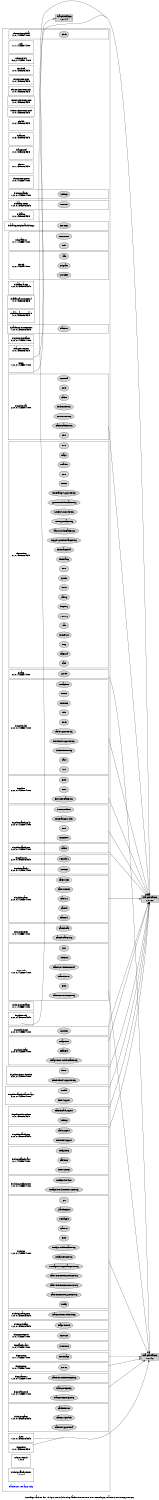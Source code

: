 digraph configuration {
    size="7.5,10";
    rankdir=LR;
    ranksep=".50 equally";
    concentrate=true;
    compound=true;
    label="\nConfiguration for ti.ipc.tests/bin/ti_platforms_evmDRA7XX_dsp2/NameServerApp.xe66"
  node [font=Helvetica, fontsize=14, fontcolor=black];  subgraph cluster0 {label=""; __cfg [label="nameserverapp.cfg", color=white, fontcolor=blue];
    node [font=Helvetica, fontsize=10];    subgraph cluster1 {
        label="";
        xdc_services_global__top [shape=box,label="xdc.services.global\n1,0,0,1442558741000", color=white];
        xdc_services_global__bot [shape=point,label="", style=invis];
        xdc_services_global_Clock [style=filled,fillcolor=lightgray, label="Clock"];
        xdc_services_global__top -> xdc_services_global_Clock[style=invis];
        xdc_services_global_Clock -> xdc_services_global__bot[style=invis];
    }
    subgraph cluster2 {
        label="";
        xdc__top [shape=box,label="xdc\n1,1,1,1442558741000", color=white];
        xdc__bot [shape=point,label="", style=invis];
    }
    subgraph cluster3 {
        label="";
        xdc_corevers__top [shape=box,label="xdc.corevers\n16,0,2,1442558741000", color=white];
    }
    subgraph cluster4 {
        label="";
        xdc_shelf__top [shape=box,label="xdc.shelf\n1,0,0,1435020649348", color=white];
    }
    subgraph cluster5 {
        label="";
        xdc_services_spec__top [shape=box,label="xdc.services.spec\n1,0,0,1435020649348", color=white];
    }
    subgraph cluster6 {
        label="";
        xdc_services_intern_xsr__top [shape=box,label="xdc.services.intern.xsr\n1,0,0,1435020649348", color=white];
    }
    subgraph cluster7 {
        label="";
        xdc_services_intern_gen__top [shape=box,label="xdc.services.intern.gen\n1,0,0,1435020649348", color=white];
    }
    subgraph cluster8 {
        label="";
        xdc_services_intern_cmd__top [shape=box,label="xdc.services.intern.cmd\n1,0,0,1435020649348", color=white];
    }
    subgraph cluster9 {
        label="";
        xdc_bld__top [shape=box,label="xdc.bld\n1,0,2,1435020649348", color=white];
        xdc_bld__bot [shape=point,label="", style=invis];
    }
    subgraph cluster10 {
        label="";
        ti_targets__top [shape=box,label="ti.targets\n1,0,3,1435020649348", color=white];
        ti_targets__bot [shape=point,label="", style=invis];
    }
    subgraph cluster11 {
        label="";
        ti_targets_elf__top [shape=box,label="ti.targets.elf\n1,0,0,1435020649348", color=white];
        ti_targets_elf__bot [shape=point,label="", style=invis];
    }
    subgraph cluster12 {
        label="";
        xdc_rov__top [shape=box,label="xdc.rov\n1,0,1,1435020649348", color=white];
        xdc_rov__bot [shape=point,label="", style=invis];
    }
    subgraph cluster13 {
        label="";
        xdc_services_getset__top [shape=box,label="xdc.services.getset\n1,0,0,1442558741000", color=white];
        xdc_services_getset__bot [shape=point,label="", style=invis];
    }
    subgraph cluster14 {
        label="";
        ti_sdo_ipc_family__top [shape=box,label="ti.sdo.ipc.family\n1,0,0,0,1442558741000", color=white];
        ti_sdo_ipc_family__bot [shape=point,label="", style=invis];
        ti_sdo_ipc_family_Settings [style=filled,fillcolor=lightgray, label="Settings"];
        ti_sdo_ipc_family__top -> ti_sdo_ipc_family_Settings[style=invis];
        ti_sdo_ipc_family_Settings -> ti_sdo_ipc_family__bot[style=invis];
    }
    subgraph cluster15 {
        label="";
        ti_catalog_c6000__top [shape=box,label="ti.catalog.c6000\n1,0,0,0,1435020649348", color=white];
        ti_catalog_c6000__bot [shape=point,label="", style=invis];
        ti_catalog_c6000_DRA7XX [style=filled,fillcolor=lightgray, label="DRA7XX"];
        ti_catalog_c6000__top -> ti_catalog_c6000_DRA7XX[style=invis];
        ti_catalog_c6000_DRA7XX -> ti_catalog_c6000__bot[style=invis];
    }
    subgraph cluster16 {
        label="";
        ti_catalog__top [shape=box,label="ti.catalog\n1,0,0,1435020649348", color=white];
    }
    subgraph cluster17 {
        label="";
        ti_catalog_peripherals_hdvicp2__top [shape=box,label="ti.catalog.peripherals.hdvicp2\n", color=white];
        ti_catalog_peripherals_hdvicp2__bot [shape=point,label="", style=invis];
        ti_catalog_peripherals_hdvicp2_HDVICP2 [style=filled,fillcolor=lightgray, label="HDVICP2"];
        ti_catalog_peripherals_hdvicp2__top -> ti_catalog_peripherals_hdvicp2_HDVICP2[style=invis];
        ti_catalog_peripherals_hdvicp2_HDVICP2 -> ti_catalog_peripherals_hdvicp2__bot[style=invis];
    }
    subgraph cluster18 {
        label="";
        xdc_platform__top [shape=box,label="xdc.platform\n1,0,1,1442558741000", color=white];
        xdc_platform__bot [shape=point,label="", style=invis];
        xdc_platform_ExeContext [style=filled,fillcolor=lightgray, label="ExeContext"];
        xdc_platform__top -> xdc_platform_ExeContext[style=invis];
        xdc_platform_ExeContext -> xdc_platform__bot[style=invis];
        xdc_platform_Utils [style=filled,fillcolor=lightgray, label="Utils"];
        xdc_platform__top -> xdc_platform_Utils[style=invis];
        xdc_platform_Utils -> xdc_platform__bot[style=invis];
    }
    subgraph cluster19 {
        label="";
        xdc_cfg__top [shape=box,label="xdc.cfg\n1,0,2,1442558741000", color=white];
        xdc_cfg__bot [shape=point,label="", style=invis];
        xdc_cfg_Program [style=filled,fillcolor=lightgray, label="Program"];
        xdc_cfg__top -> xdc_cfg_Program[style=invis];
        xdc_cfg_Program -> xdc_cfg__bot[style=invis];
        xdc_cfg_Main [style=filled,fillcolor=lightgray, label="Main"];
        xdc_cfg__top -> xdc_cfg_Main[style=invis];
        xdc_cfg_Main -> xdc_cfg__bot[style=invis];
        xdc_cfg_SourceDir [style=filled,fillcolor=lightgray, label="SourceDir"];
        xdc_cfg__top -> xdc_cfg_SourceDir[style=invis];
        xdc_cfg_SourceDir -> xdc_cfg__bot[style=invis];
    }
    subgraph cluster20 {
        label="";
        ti_catalog_arp32__top [shape=box,label="ti.catalog.arp32\n1,0,0,0,1435020649348", color=white];
        ti_catalog_arp32__bot [shape=point,label="", style=invis];
    }
    subgraph cluster21 {
        label="";
        ti_catalog_arm_cortexm4__top [shape=box,label="ti.catalog.arm.cortexm4\n1,0,0,1435020649348", color=white];
        ti_catalog_arm_cortexm4__bot [shape=point,label="", style=invis];
    }
    subgraph cluster22 {
        label="";
        ti_catalog_arm_cortexa15__top [shape=box,label="ti.catalog.arm.cortexa15\n1,0,0,1435020649348", color=white];
        ti_catalog_arm_cortexa15__bot [shape=point,label="", style=invis];
    }
    subgraph cluster23 {
        label="";
        ti_platforms_evmDRA7XX__top [shape=box,label="ti.platforms.evmDRA7XX\n1,0,0,0,1435020649348", color=white];
        ti_platforms_evmDRA7XX__bot [shape=point,label="", style=invis];
        ti_platforms_evmDRA7XX_Platform [style=filled,fillcolor=lightgray, label="Platform"];
        ti_platforms_evmDRA7XX__top -> ti_platforms_evmDRA7XX_Platform[style=invis];
        ti_platforms_evmDRA7XX_Platform -> ti_platforms_evmDRA7XX__bot[style=invis];
    }
    subgraph cluster24 {
        label="";
        ti_sysbios_interfaces__top [shape=box,label="ti.sysbios.interfaces\n2,0,0,0,1442558741000", color=white];
    }
    subgraph cluster25 {
        label="";
        ti_sysbios_hal__top [shape=box,label="ti.sysbios.hal\n2,0,0,0,1442558741000", color=white];
        ti_sysbios_hal__bot [shape=point,label="", style=invis];
        ti_sysbios_hal_Cache [style=filled,fillcolor=lightgray, label="Cache"];
        ti_sysbios_hal__top -> ti_sysbios_hal_Cache[style=invis];
        ti_sysbios_hal_Cache -> ti_sysbios_hal__bot[style=invis];
        ti_sysbios_hal_Core [style=filled,fillcolor=lightgray, label="Core"];
        ti_sysbios_hal__top -> ti_sysbios_hal_Core[style=invis];
        ti_sysbios_hal_Core -> ti_sysbios_hal__bot[style=invis];
        ti_sysbios_hal_CoreNull [style=filled,fillcolor=lightgray, label="CoreNull"];
        ti_sysbios_hal__top -> ti_sysbios_hal_CoreNull[style=invis];
        ti_sysbios_hal_CoreNull -> ti_sysbios_hal__bot[style=invis];
        ti_sysbios_hal_Hwi [style=filled,fillcolor=lightgray, label="Hwi"];
        ti_sysbios_hal__top -> ti_sysbios_hal_Hwi[style=invis];
        ti_sysbios_hal_Hwi -> ti_sysbios_hal__bot[style=invis];
        ti_sysbios_hal_Cache_CacheProxy [style=filled,fillcolor=lightgray, label="Cache_CacheProxy"];
        ti_sysbios_hal__top -> ti_sysbios_hal_Cache_CacheProxy[style=invis];
        ti_sysbios_hal_Cache_CacheProxy -> ti_sysbios_hal__bot[style=invis];
        ti_sysbios_hal_Core_CoreProxy [style=filled,fillcolor=lightgray, label="Core_CoreProxy"];
        ti_sysbios_hal__top -> ti_sysbios_hal_Core_CoreProxy[style=invis];
        ti_sysbios_hal_Core_CoreProxy -> ti_sysbios_hal__bot[style=invis];
        ti_sysbios_hal_Hwi_HwiProxy [style=filled,fillcolor=lightgray, label="Hwi_HwiProxy"];
        ti_sysbios_hal__top -> ti_sysbios_hal_Hwi_HwiProxy[style=invis];
        ti_sysbios_hal_Hwi_HwiProxy -> ti_sysbios_hal__bot[style=invis];
    }
    subgraph cluster26 {
        label="";
        xdc_runtime__top [shape=box,label="xdc.runtime\n2,1,0,1435020649348", color=white];
        xdc_runtime__bot [shape=point,label="", style=invis];
        xdc_runtime_Assert [style=filled,fillcolor=lightgray, label="Assert"];
        xdc_runtime__top -> xdc_runtime_Assert[style=invis];
        xdc_runtime_Assert -> xdc_runtime__bot[style=invis];
        xdc_runtime_Core [style=filled,fillcolor=lightgray, label="Core"];
        xdc_runtime__top -> xdc_runtime_Core[style=invis];
        xdc_runtime_Core -> xdc_runtime__bot[style=invis];
        xdc_runtime_Defaults [style=filled,fillcolor=lightgray, label="Defaults"];
        xdc_runtime__top -> xdc_runtime_Defaults[style=invis];
        xdc_runtime_Defaults -> xdc_runtime__bot[style=invis];
        xdc_runtime_Diags [style=filled,fillcolor=lightgray, label="Diags"];
        xdc_runtime__top -> xdc_runtime_Diags[style=invis];
        xdc_runtime_Diags -> xdc_runtime__bot[style=invis];
        xdc_runtime_Error [style=filled,fillcolor=lightgray, label="Error"];
        xdc_runtime__top -> xdc_runtime_Error[style=invis];
        xdc_runtime_Error -> xdc_runtime__bot[style=invis];
        xdc_runtime_Gate [style=filled,fillcolor=lightgray, label="Gate"];
        xdc_runtime__top -> xdc_runtime_Gate[style=invis];
        xdc_runtime_Gate -> xdc_runtime__bot[style=invis];
        xdc_runtime_GateNull [style=filled,fillcolor=lightgray, label="GateNull"];
        xdc_runtime__top -> xdc_runtime_GateNull[style=invis];
        xdc_runtime_GateNull -> xdc_runtime__bot[style=invis];
        xdc_runtime_Log [style=filled,fillcolor=lightgray, label="Log"];
        xdc_runtime__top -> xdc_runtime_Log[style=invis];
        xdc_runtime_Log -> xdc_runtime__bot[style=invis];
        xdc_runtime_LoggerSys [style=filled,fillcolor=lightgray, label="LoggerSys"];
        xdc_runtime__top -> xdc_runtime_LoggerSys[style=invis];
        xdc_runtime_LoggerSys -> xdc_runtime__bot[style=invis];
        xdc_runtime_Main [style=filled,fillcolor=lightgray, label="Main"];
        xdc_runtime__top -> xdc_runtime_Main[style=invis];
        xdc_runtime_Main -> xdc_runtime__bot[style=invis];
        xdc_runtime_Memory [style=filled,fillcolor=lightgray, label="Memory"];
        xdc_runtime__top -> xdc_runtime_Memory[style=invis];
        xdc_runtime_Memory -> xdc_runtime__bot[style=invis];
        xdc_runtime_Registry [style=filled,fillcolor=lightgray, label="Registry"];
        xdc_runtime__top -> xdc_runtime_Registry[style=invis];
        xdc_runtime_Registry -> xdc_runtime__bot[style=invis];
        xdc_runtime_Startup [style=filled,fillcolor=lightgray, label="Startup"];
        xdc_runtime__top -> xdc_runtime_Startup[style=invis];
        xdc_runtime_Startup -> xdc_runtime__bot[style=invis];
        xdc_runtime_Reset [style=filled,fillcolor=lightgray, label="Reset"];
        xdc_runtime__top -> xdc_runtime_Reset[style=invis];
        xdc_runtime_Reset -> xdc_runtime__bot[style=invis];
        xdc_runtime_System [style=filled,fillcolor=lightgray, label="System"];
        xdc_runtime__top -> xdc_runtime_System[style=invis];
        xdc_runtime_System -> xdc_runtime__bot[style=invis];
        xdc_runtime_Text [style=filled,fillcolor=lightgray, label="Text"];
        xdc_runtime__top -> xdc_runtime_Text[style=invis];
        xdc_runtime_Text -> xdc_runtime__bot[style=invis];
        xdc_runtime_Timestamp [style=filled,fillcolor=lightgray, label="Timestamp"];
        xdc_runtime__top -> xdc_runtime_Timestamp[style=invis];
        xdc_runtime_Timestamp -> xdc_runtime__bot[style=invis];
        xdc_runtime_TimestampNull [style=filled,fillcolor=lightgray, label="TimestampNull"];
        xdc_runtime__top -> xdc_runtime_TimestampNull[style=invis];
        xdc_runtime_TimestampNull -> xdc_runtime__bot[style=invis];
        xdc_runtime_LoggerSys_TimestampProxy [style=filled,fillcolor=lightgray, label="LoggerSys_TimestampProxy"];
        xdc_runtime__top -> xdc_runtime_LoggerSys_TimestampProxy[style=invis];
        xdc_runtime_LoggerSys_TimestampProxy -> xdc_runtime__bot[style=invis];
        xdc_runtime_Main_Module_GateProxy [style=filled,fillcolor=lightgray, label="Main_Module_GateProxy"];
        xdc_runtime__top -> xdc_runtime_Main_Module_GateProxy[style=invis];
        xdc_runtime_Main_Module_GateProxy -> xdc_runtime__bot[style=invis];
        xdc_runtime_Memory_HeapProxy [style=filled,fillcolor=lightgray, label="Memory_HeapProxy"];
        xdc_runtime__top -> xdc_runtime_Memory_HeapProxy[style=invis];
        xdc_runtime_Memory_HeapProxy -> xdc_runtime__bot[style=invis];
        xdc_runtime_System_SupportProxy [style=filled,fillcolor=lightgray, label="System_SupportProxy"];
        xdc_runtime__top -> xdc_runtime_System_SupportProxy[style=invis];
        xdc_runtime_System_SupportProxy -> xdc_runtime__bot[style=invis];
        xdc_runtime_System_Module_GateProxy [style=filled,fillcolor=lightgray, label="System_Module_GateProxy"];
        xdc_runtime__top -> xdc_runtime_System_Module_GateProxy[style=invis];
        xdc_runtime_System_Module_GateProxy -> xdc_runtime__bot[style=invis];
        xdc_runtime_Timestamp_SupportProxy [style=filled,fillcolor=lightgray, label="Timestamp_SupportProxy"];
        xdc_runtime__top -> xdc_runtime_Timestamp_SupportProxy[style=invis];
        xdc_runtime_Timestamp_SupportProxy -> xdc_runtime__bot[style=invis];
    }
    subgraph cluster27 {
        label="";
        ti_trace__top [shape=box,label="ti.trace\n0,0,0,1442558741000", color=white];
        ti_trace__bot [shape=point,label="", style=invis];
        ti_trace_SysMin [style=filled,fillcolor=lightgray, label="SysMin"];
        ti_trace__top -> ti_trace_SysMin[style=invis];
        ti_trace_SysMin -> ti_trace__bot[style=invis];
    }
    subgraph cluster28 {
        label="";
        ti_sysbios_knl__top [shape=box,label="ti.sysbios.knl\n2,0,0,0,1442558741000", color=white];
        ti_sysbios_knl__bot [shape=point,label="", style=invis];
        ti_sysbios_knl_Clock [style=filled,fillcolor=lightgray, label="Clock"];
        ti_sysbios_knl__top -> ti_sysbios_knl_Clock[style=invis];
        ti_sysbios_knl_Clock -> ti_sysbios_knl__bot[style=invis];
        ti_sysbios_knl_Idle [style=filled,fillcolor=lightgray, label="Idle"];
        ti_sysbios_knl__top -> ti_sysbios_knl_Idle[style=invis];
        ti_sysbios_knl_Idle -> ti_sysbios_knl__bot[style=invis];
        ti_sysbios_knl_Intrinsics [style=filled,fillcolor=lightgray, label="Intrinsics"];
        ti_sysbios_knl__top -> ti_sysbios_knl_Intrinsics[style=invis];
        ti_sysbios_knl_Intrinsics -> ti_sysbios_knl__bot[style=invis];
        ti_sysbios_knl_Queue [style=filled,fillcolor=lightgray, label="Queue"];
        ti_sysbios_knl__top -> ti_sysbios_knl_Queue[style=invis];
        ti_sysbios_knl_Queue -> ti_sysbios_knl__bot[style=invis];
        ti_sysbios_knl_Semaphore [style=filled,fillcolor=lightgray, label="Semaphore"];
        ti_sysbios_knl__top -> ti_sysbios_knl_Semaphore[style=invis];
        ti_sysbios_knl_Semaphore -> ti_sysbios_knl__bot[style=invis];
        ti_sysbios_knl_Swi [style=filled,fillcolor=lightgray, label="Swi"];
        ti_sysbios_knl__top -> ti_sysbios_knl_Swi[style=invis];
        ti_sysbios_knl_Swi -> ti_sysbios_knl__bot[style=invis];
        ti_sysbios_knl_Task [style=filled,fillcolor=lightgray, label="Task"];
        ti_sysbios_knl__top -> ti_sysbios_knl_Task[style=invis];
        ti_sysbios_knl_Task -> ti_sysbios_knl__bot[style=invis];
        ti_sysbios_knl_Clock_TimerProxy [style=filled,fillcolor=lightgray, label="Clock_TimerProxy"];
        ti_sysbios_knl__top -> ti_sysbios_knl_Clock_TimerProxy[style=invis];
        ti_sysbios_knl_Clock_TimerProxy -> ti_sysbios_knl__bot[style=invis];
        ti_sysbios_knl_Intrinsics_SupportProxy [style=filled,fillcolor=lightgray, label="Intrinsics_SupportProxy"];
        ti_sysbios_knl__top -> ti_sysbios_knl_Intrinsics_SupportProxy[style=invis];
        ti_sysbios_knl_Intrinsics_SupportProxy -> ti_sysbios_knl__bot[style=invis];
        ti_sysbios_knl_Task_SupportProxy [style=filled,fillcolor=lightgray, label="Task_SupportProxy"];
        ti_sysbios_knl__top -> ti_sysbios_knl_Task_SupportProxy[style=invis];
        ti_sysbios_knl_Task_SupportProxy -> ti_sysbios_knl__bot[style=invis];
    }
    subgraph cluster29 {
        label="";
        ti_sysbios__top [shape=box,label="ti.sysbios\n2,0,0,0,1442558741000", color=white];
        ti_sysbios__bot [shape=point,label="", style=invis];
        ti_sysbios_BIOS [style=filled,fillcolor=lightgray, label="BIOS"];
        ti_sysbios__top -> ti_sysbios_BIOS[style=invis];
        ti_sysbios_BIOS -> ti_sysbios__bot[style=invis];
        ti_sysbios_Build [style=filled,fillcolor=lightgray, label="Build"];
        ti_sysbios__top -> ti_sysbios_Build[style=invis];
        ti_sysbios_Build -> ti_sysbios__bot[style=invis];
        ti_sysbios_BIOS_RtsGateProxy [style=filled,fillcolor=lightgray, label="BIOS_RtsGateProxy"];
        ti_sysbios__top -> ti_sysbios_BIOS_RtsGateProxy[style=invis];
        ti_sysbios_BIOS_RtsGateProxy -> ti_sysbios__bot[style=invis];
    }
    subgraph cluster30 {
        label="";
        ti_sysbios_family_c64p__top [shape=box,label="ti.sysbios.family.c64p\n2,0,0,0,1442558741000", color=white];
        ti_sysbios_family_c64p__bot [shape=point,label="", style=invis];
        ti_sysbios_family_c64p_EventCombiner [style=filled,fillcolor=lightgray, label="EventCombiner"];
        ti_sysbios_family_c64p__top -> ti_sysbios_family_c64p_EventCombiner[style=invis];
        ti_sysbios_family_c64p_EventCombiner -> ti_sysbios_family_c64p__bot[style=invis];
        ti_sysbios_family_c64p_Exception [style=filled,fillcolor=lightgray, label="Exception"];
        ti_sysbios_family_c64p__top -> ti_sysbios_family_c64p_Exception[style=invis];
        ti_sysbios_family_c64p_Exception -> ti_sysbios_family_c64p__bot[style=invis];
        ti_sysbios_family_c64p_Hwi [style=filled,fillcolor=lightgray, label="Hwi"];
        ti_sysbios_family_c64p__top -> ti_sysbios_family_c64p_Hwi[style=invis];
        ti_sysbios_family_c64p_Hwi -> ti_sysbios_family_c64p__bot[style=invis];
        ti_sysbios_family_c64p_TimestampProvider [style=filled,fillcolor=lightgray, label="TimestampProvider"];
        ti_sysbios_family_c64p__top -> ti_sysbios_family_c64p_TimestampProvider[style=invis];
        ti_sysbios_family_c64p_TimestampProvider -> ti_sysbios_family_c64p__bot[style=invis];
    }
    subgraph cluster31 {
        label="";
        ti_sysbios_family_c66__top [shape=box,label="ti.sysbios.family.c66\n2,0,0,0,1442558741000", color=white];
        ti_sysbios_family_c66__bot [shape=point,label="", style=invis];
        ti_sysbios_family_c66_Cache [style=filled,fillcolor=lightgray, label="Cache"];
        ti_sysbios_family_c66__top -> ti_sysbios_family_c66_Cache[style=invis];
        ti_sysbios_family_c66_Cache -> ti_sysbios_family_c66__bot[style=invis];
    }
    subgraph cluster32 {
        label="";
        ti_sysbios_rts__top [shape=box,label="ti.sysbios.rts\n2,0,0,0,1435020649348", color=white];
        ti_sysbios_rts__bot [shape=point,label="", style=invis];
        ti_sysbios_rts_MemAlloc [style=filled,fillcolor=lightgray, label="MemAlloc"];
        ti_sysbios_rts__top -> ti_sysbios_rts_MemAlloc[style=invis];
        ti_sysbios_rts_MemAlloc -> ti_sysbios_rts__bot[style=invis];
    }
    subgraph cluster33 {
        label="";
        ti_sysbios_family__top [shape=box,label="ti.sysbios.family\n2,0,0,0,1442558741000", color=white];
        ti_sysbios_family__bot [shape=point,label="", style=invis];
        ti_sysbios_family_Settings [style=filled,fillcolor=lightgray, label="Settings"];
        ti_sysbios_family__top -> ti_sysbios_family_Settings[style=invis];
        ti_sysbios_family_Settings -> ti_sysbios_family__bot[style=invis];
    }
    subgraph cluster34 {
        label="";
        ti_targets_rts6000__top [shape=box,label="ti.targets.rts6000\n1,0,0,1435020649348", color=white];
        ti_targets_rts6000__bot [shape=point,label="", style=invis];
    }
    subgraph cluster35 {
        label="";
        ti_deh__top [shape=box,label="ti.deh\n1,0,0,0,1442558741000", color=white];
        ti_deh__bot [shape=point,label="", style=invis];
    }
    subgraph cluster36 {
        label="";
        ti_sysbios_gates__top [shape=box,label="ti.sysbios.gates\n2,0,0,0,1442558741000", color=white];
        ti_sysbios_gates__bot [shape=point,label="", style=invis];
        ti_sysbios_gates_GateHwi [style=filled,fillcolor=lightgray, label="GateHwi"];
        ti_sysbios_gates__top -> ti_sysbios_gates_GateHwi[style=invis];
        ti_sysbios_gates_GateHwi -> ti_sysbios_gates__bot[style=invis];
        ti_sysbios_gates_GateAll [style=filled,fillcolor=lightgray, label="GateAll"];
        ti_sysbios_gates__top -> ti_sysbios_gates_GateAll[style=invis];
        ti_sysbios_gates_GateAll -> ti_sysbios_gates__bot[style=invis];
        ti_sysbios_gates_GateSwi [style=filled,fillcolor=lightgray, label="GateSwi"];
        ti_sysbios_gates__top -> ti_sysbios_gates_GateSwi[style=invis];
        ti_sysbios_gates_GateSwi -> ti_sysbios_gates__bot[style=invis];
        ti_sysbios_gates_GateMutexPri [style=filled,fillcolor=lightgray, label="GateMutexPri"];
        ti_sysbios_gates__top -> ti_sysbios_gates_GateMutexPri[style=invis];
        ti_sysbios_gates_GateMutexPri -> ti_sysbios_gates__bot[style=invis];
        ti_sysbios_gates_GateMutex [style=filled,fillcolor=lightgray, label="GateMutex"];
        ti_sysbios_gates__top -> ti_sysbios_gates_GateMutex[style=invis];
        ti_sysbios_gates_GateMutex -> ti_sysbios_gates__bot[style=invis];
    }
    subgraph cluster37 {
        label="";
        xdc_runtime_knl__top [shape=box,label="xdc.runtime.knl\n1,0,0,1442558741000", color=white];
        xdc_runtime_knl__bot [shape=point,label="", style=invis];
        xdc_runtime_knl_GateThread [style=filled,fillcolor=lightgray, label="GateThread"];
        xdc_runtime_knl__top -> xdc_runtime_knl_GateThread[style=invis];
        xdc_runtime_knl_GateThread -> xdc_runtime_knl__bot[style=invis];
        xdc_runtime_knl_GateThread_Proxy [style=filled,fillcolor=lightgray, label="GateThread_Proxy"];
        xdc_runtime_knl__top -> xdc_runtime_knl_GateThread_Proxy[style=invis];
        xdc_runtime_knl_GateThread_Proxy -> xdc_runtime_knl__bot[style=invis];
    }
    subgraph cluster38 {
        label="";
        ti_sdo_utils__top [shape=box,label="ti.sdo.utils\n1,0,0,0,1442558741000", color=white];
        ti_sdo_utils__bot [shape=point,label="", style=invis];
        ti_sdo_utils_Build [style=filled,fillcolor=lightgray, label="Build"];
        ti_sdo_utils__top -> ti_sdo_utils_Build[style=invis];
        ti_sdo_utils_Build -> ti_sdo_utils__bot[style=invis];
        ti_sdo_utils_NameServer [style=filled,fillcolor=lightgray, label="NameServer"];
        ti_sdo_utils__top -> ti_sdo_utils_NameServer[style=invis];
        ti_sdo_utils_NameServer -> ti_sdo_utils__bot[style=invis];
        ti_sdo_utils_NameServerRemoteNull [style=filled,fillcolor=lightgray, label="NameServerRemoteNull"];
        ti_sdo_utils__top -> ti_sdo_utils_NameServerRemoteNull[style=invis];
        ti_sdo_utils_NameServerRemoteNull -> ti_sdo_utils__bot[style=invis];
        ti_sdo_utils_MultiProc [style=filled,fillcolor=lightgray, label="MultiProc"];
        ti_sdo_utils__top -> ti_sdo_utils_MultiProc[style=invis];
        ti_sdo_utils_MultiProc -> ti_sdo_utils__bot[style=invis];
        ti_sdo_utils_List [style=filled,fillcolor=lightgray, label="List"];
        ti_sdo_utils__top -> ti_sdo_utils_List[style=invis];
        ti_sdo_utils_List -> ti_sdo_utils__bot[style=invis];
        ti_sdo_utils_NameServer_SetupProxy [style=filled,fillcolor=lightgray, label="NameServer_SetupProxy"];
        ti_sdo_utils__top -> ti_sdo_utils_NameServer_SetupProxy[style=invis];
        ti_sdo_utils_NameServer_SetupProxy -> ti_sdo_utils__bot[style=invis];
    }
    subgraph cluster39 {
        label="";
        ti_sdo_ipc_interfaces__top [shape=box,label="ti.sdo.ipc.interfaces\n1,0,1,1442558741000", color=white];
    }
    subgraph cluster40 {
        label="";
        ti_sysbios_syncs__top [shape=box,label="ti.sysbios.syncs\n2,0,0,0,1442558741000", color=white];
        ti_sysbios_syncs__bot [shape=point,label="", style=invis];
        ti_sysbios_syncs_SyncSem [style=filled,fillcolor=lightgray, label="SyncSem"];
        ti_sysbios_syncs__top -> ti_sysbios_syncs_SyncSem[style=invis];
        ti_sysbios_syncs_SyncSem -> ti_sysbios_syncs__bot[style=invis];
    }
    subgraph cluster41 {
        label="";
        ti_sysbios_heaps__top [shape=box,label="ti.sysbios.heaps\n2,0,0,0,1442558741000", color=white];
        ti_sysbios_heaps__bot [shape=point,label="", style=invis];
        ti_sysbios_heaps_HeapBuf [style=filled,fillcolor=lightgray, label="HeapBuf"];
        ti_sysbios_heaps__top -> ti_sysbios_heaps_HeapBuf[style=invis];
        ti_sysbios_heaps_HeapBuf -> ti_sysbios_heaps__bot[style=invis];
        ti_sysbios_heaps_HeapMem [style=filled,fillcolor=lightgray, label="HeapMem"];
        ti_sysbios_heaps__top -> ti_sysbios_heaps_HeapMem[style=invis];
        ti_sysbios_heaps_HeapMem -> ti_sysbios_heaps__bot[style=invis];
        ti_sysbios_heaps_HeapMem_Module_GateProxy [style=filled,fillcolor=lightgray, label="HeapMem_Module_GateProxy"];
        ti_sysbios_heaps__top -> ti_sysbios_heaps_HeapMem_Module_GateProxy[style=invis];
        ti_sysbios_heaps_HeapMem_Module_GateProxy -> ti_sysbios_heaps__bot[style=invis];
    }
    subgraph cluster42 {
        label="";
        ti_sysbios_timers_dmtimer__top [shape=box,label="ti.sysbios.timers.dmtimer\n2,0,0,0,1442558741000", color=white];
        ti_sysbios_timers_dmtimer__bot [shape=point,label="", style=invis];
        ti_sysbios_timers_dmtimer_Timer [style=filled,fillcolor=lightgray, label="Timer"];
        ti_sysbios_timers_dmtimer__top -> ti_sysbios_timers_dmtimer_Timer[style=invis];
        ti_sysbios_timers_dmtimer_Timer -> ti_sysbios_timers_dmtimer__bot[style=invis];
        ti_sysbios_timers_dmtimer_Timer_TimerSupportProxy [style=filled,fillcolor=lightgray, label="Timer_TimerSupportProxy"];
        ti_sysbios_timers_dmtimer__top -> ti_sysbios_timers_dmtimer_Timer_TimerSupportProxy[style=invis];
        ti_sysbios_timers_dmtimer_Timer_TimerSupportProxy -> ti_sysbios_timers_dmtimer__bot[style=invis];
    }
    subgraph cluster43 {
        label="";
        ti_sysbios_family_shared_vayu__top [shape=box,label="ti.sysbios.family.shared.vayu\n2,0,0,0,1442558741000", color=white];
        ti_sysbios_family_shared_vayu__bot [shape=point,label="", style=invis];
        ti_sysbios_family_shared_vayu_IntXbar [style=filled,fillcolor=lightgray, label="IntXbar"];
        ti_sysbios_family_shared_vayu__top -> ti_sysbios_family_shared_vayu_IntXbar[style=invis];
        ti_sysbios_family_shared_vayu_IntXbar -> ti_sysbios_family_shared_vayu__bot[style=invis];
        ti_sysbios_family_shared_vayu_TimerSupport [style=filled,fillcolor=lightgray, label="TimerSupport"];
        ti_sysbios_family_shared_vayu__top -> ti_sysbios_family_shared_vayu_TimerSupport[style=invis];
        ti_sysbios_family_shared_vayu_TimerSupport -> ti_sysbios_family_shared_vayu__bot[style=invis];
    }
    subgraph cluster44 {
        label="";
        ti_sysbios_xdcruntime__top [shape=box,label="ti.sysbios.xdcruntime\n1,0,0,1435020649348", color=white];
        ti_sysbios_xdcruntime__bot [shape=point,label="", style=invis];
        ti_sysbios_xdcruntime_GateThreadSupport [style=filled,fillcolor=lightgray, label="GateThreadSupport"];
        ti_sysbios_xdcruntime__top -> ti_sysbios_xdcruntime_GateThreadSupport[style=invis];
        ti_sysbios_xdcruntime_GateThreadSupport -> ti_sysbios_xdcruntime__bot[style=invis];
        ti_sysbios_xdcruntime_Settings [style=filled,fillcolor=lightgray, label="Settings"];
        ti_sysbios_xdcruntime__top -> ti_sysbios_xdcruntime_Settings[style=invis];
        ti_sysbios_xdcruntime_Settings -> ti_sysbios_xdcruntime__bot[style=invis];
    }
    subgraph cluster45 {
        label="";
        ti_sysbios_family_c62__top [shape=box,label="ti.sysbios.family.c62\n2,0,0,0,1435020649348", color=white];
        ti_sysbios_family_c62__bot [shape=point,label="", style=invis];
        ti_sysbios_family_c62_TaskSupport [style=filled,fillcolor=lightgray, label="TaskSupport"];
        ti_sysbios_family_c62__top -> ti_sysbios_family_c62_TaskSupport[style=invis];
        ti_sysbios_family_c62_TaskSupport -> ti_sysbios_family_c62__bot[style=invis];
        ti_sysbios_family_c62_IntrinsicsSupport [style=filled,fillcolor=lightgray, label="IntrinsicsSupport"];
        ti_sysbios_family_c62__top -> ti_sysbios_family_c62_IntrinsicsSupport[style=invis];
        ti_sysbios_family_c62_IntrinsicsSupport -> ti_sysbios_family_c62__bot[style=invis];
    }
    subgraph cluster46 {
        label="";
        ti_pm__top [shape=box,label="ti.pm\n1,0,0,0,1435020649348", color=white];
    }
    subgraph cluster47 {
        label="";
        ti_sysbios_utils__top [shape=box,label="ti.sysbios.utils\n2,0,0,0,1435020649348", color=white];
        ti_sysbios_utils__bot [shape=point,label="", style=invis];
    }
    subgraph cluster48 {
        label="";
        ti_sdo_ipc_family_vayu__top [shape=box,label="ti.sdo.ipc.family.vayu\n1,0,1,1442558741000", color=white];
        ti_sdo_ipc_family_vayu__bot [shape=point,label="", style=invis];
        ti_sdo_ipc_family_vayu_TableInit [style=filled,fillcolor=lightgray, label="TableInit"];
        ti_sdo_ipc_family_vayu__top -> ti_sdo_ipc_family_vayu_TableInit[style=invis];
        ti_sdo_ipc_family_vayu_TableInit -> ti_sdo_ipc_family_vayu__bot[style=invis];
        ti_sdo_ipc_family_vayu_NotifySetup [style=filled,fillcolor=lightgray, label="NotifySetup"];
        ti_sdo_ipc_family_vayu__top -> ti_sdo_ipc_family_vayu_NotifySetup[style=invis];
        ti_sdo_ipc_family_vayu_NotifySetup -> ti_sdo_ipc_family_vayu__bot[style=invis];
        ti_sdo_ipc_family_vayu_InterruptDsp [style=filled,fillcolor=lightgray, label="InterruptDsp"];
        ti_sdo_ipc_family_vayu__top -> ti_sdo_ipc_family_vayu_InterruptDsp[style=invis];
        ti_sdo_ipc_family_vayu_InterruptDsp -> ti_sdo_ipc_family_vayu__bot[style=invis];
    }
    subgraph cluster49 {
        label="";
        ti_sdo_ipc_notifyDrivers__top [shape=box,label="ti.sdo.ipc.notifyDrivers\n1,0,0,0,1442558741000", color=white];
        ti_sdo_ipc_notifyDrivers__bot [shape=point,label="", style=invis];
        ti_sdo_ipc_notifyDrivers_NotifyDriverShm [style=filled,fillcolor=lightgray, label="NotifyDriverShm"];
        ti_sdo_ipc_notifyDrivers__top -> ti_sdo_ipc_notifyDrivers_NotifyDriverShm[style=invis];
        ti_sdo_ipc_notifyDrivers_NotifyDriverShm -> ti_sdo_ipc_notifyDrivers__bot[style=invis];
        ti_sdo_ipc_notifyDrivers_NotifyDriverShm_InterruptProxy [style=filled,fillcolor=lightgray, label="NotifyDriverShm_InterruptProxy"];
        ti_sdo_ipc_notifyDrivers__top -> ti_sdo_ipc_notifyDrivers_NotifyDriverShm_InterruptProxy[style=invis];
        ti_sdo_ipc_notifyDrivers_NotifyDriverShm_InterruptProxy -> ti_sdo_ipc_notifyDrivers__bot[style=invis];
    }
    subgraph cluster50 {
        label="";
        ti_sdo_ipc__top [shape=box,label="ti.sdo.ipc\n1,0,0,0,1442558741000", color=white];
        ti_sdo_ipc__bot [shape=point,label="", style=invis];
        ti_sdo_ipc_Build [style=filled,fillcolor=lightgray, label="Build"];
        ti_sdo_ipc__top -> ti_sdo_ipc_Build[style=invis];
        ti_sdo_ipc_Build -> ti_sdo_ipc__bot[style=invis];
        ti_sdo_ipc_GateMP [style=filled,fillcolor=lightgray, label="GateMP"];
        ti_sdo_ipc__top -> ti_sdo_ipc_GateMP[style=invis];
        ti_sdo_ipc_GateMP -> ti_sdo_ipc__bot[style=invis];
        ti_sdo_ipc_MessageQ [style=filled,fillcolor=lightgray, label="MessageQ"];
        ti_sdo_ipc__top -> ti_sdo_ipc_MessageQ[style=invis];
        ti_sdo_ipc_MessageQ -> ti_sdo_ipc__bot[style=invis];
        ti_sdo_ipc_SharedRegion [style=filled,fillcolor=lightgray, label="SharedRegion"];
        ti_sdo_ipc__top -> ti_sdo_ipc_SharedRegion[style=invis];
        ti_sdo_ipc_SharedRegion -> ti_sdo_ipc__bot[style=invis];
        ti_sdo_ipc_Ipc [style=filled,fillcolor=lightgray, label="Ipc"];
        ti_sdo_ipc__top -> ti_sdo_ipc_Ipc[style=invis];
        ti_sdo_ipc_Ipc -> ti_sdo_ipc__bot[style=invis];
        ti_sdo_ipc_Notify [style=filled,fillcolor=lightgray, label="Notify"];
        ti_sdo_ipc__top -> ti_sdo_ipc_Notify[style=invis];
        ti_sdo_ipc_Notify -> ti_sdo_ipc__bot[style=invis];
        ti_sdo_ipc_GateMP_RemoteSystemProxy [style=filled,fillcolor=lightgray, label="GateMP_RemoteSystemProxy"];
        ti_sdo_ipc__top -> ti_sdo_ipc_GateMP_RemoteSystemProxy[style=invis];
        ti_sdo_ipc_GateMP_RemoteSystemProxy -> ti_sdo_ipc__bot[style=invis];
        ti_sdo_ipc_GateMP_RemoteCustom1Proxy [style=filled,fillcolor=lightgray, label="GateMP_RemoteCustom1Proxy"];
        ti_sdo_ipc__top -> ti_sdo_ipc_GateMP_RemoteCustom1Proxy[style=invis];
        ti_sdo_ipc_GateMP_RemoteCustom1Proxy -> ti_sdo_ipc__bot[style=invis];
        ti_sdo_ipc_GateMP_RemoteCustom2Proxy [style=filled,fillcolor=lightgray, label="GateMP_RemoteCustom2Proxy"];
        ti_sdo_ipc__top -> ti_sdo_ipc_GateMP_RemoteCustom2Proxy[style=invis];
        ti_sdo_ipc_GateMP_RemoteCustom2Proxy -> ti_sdo_ipc__bot[style=invis];
        ti_sdo_ipc_MessageQ_SetupTransportProxy [style=filled,fillcolor=lightgray, label="MessageQ_SetupTransportProxy"];
        ti_sdo_ipc__top -> ti_sdo_ipc_MessageQ_SetupTransportProxy[style=invis];
        ti_sdo_ipc_MessageQ_SetupTransportProxy -> ti_sdo_ipc__bot[style=invis];
        ti_sdo_ipc_Notify_SetupProxy [style=filled,fillcolor=lightgray, label="Notify_SetupProxy"];
        ti_sdo_ipc__top -> ti_sdo_ipc_Notify_SetupProxy[style=invis];
        ti_sdo_ipc_Notify_SetupProxy -> ti_sdo_ipc__bot[style=invis];
        ti_sdo_ipc_Notify_Module_GateProxy [style=filled,fillcolor=lightgray, label="Notify_Module_GateProxy"];
        ti_sdo_ipc__top -> ti_sdo_ipc_Notify_Module_GateProxy[style=invis];
        ti_sdo_ipc_Notify_Module_GateProxy -> ti_sdo_ipc__bot[style=invis];
    }
    subgraph cluster51 {
        label="";
        ti_sdo_ipc_transports__top [shape=box,label="ti.sdo.ipc.transports\n1,0,0,0,1435020649348", color=white];
        ti_sdo_ipc_transports__bot [shape=point,label="", style=invis];
        ti_sdo_ipc_transports_TransportNetworkDummy [style=filled,fillcolor=lightgray, label="TransportNetworkDummy"];
        ti_sdo_ipc_transports__top -> ti_sdo_ipc_transports_TransportNetworkDummy[style=invis];
        ti_sdo_ipc_transports_TransportNetworkDummy -> ti_sdo_ipc_transports__bot[style=invis];
    }
    subgraph cluster52 {
        label="";
        ti_sdo_ipc_heaps__top [shape=box,label="ti.sdo.ipc.heaps\n1,0,0,0,1435020649348", color=white];
        ti_sdo_ipc_heaps__bot [shape=point,label="", style=invis];
        ti_sdo_ipc_heaps_HeapMemMP [style=filled,fillcolor=lightgray, label="HeapMemMP"];
        ti_sdo_ipc_heaps__top -> ti_sdo_ipc_heaps_HeapMemMP[style=invis];
        ti_sdo_ipc_heaps_HeapMemMP -> ti_sdo_ipc_heaps__bot[style=invis];
    }
    subgraph cluster53 {
        label="";
        ti_ipc_remoteproc__top [shape=box,label="ti.ipc.remoteproc\n1,0,0,1442558741000", color=white];
        ti_ipc_remoteproc__bot [shape=point,label="", style=invis];
        ti_ipc_remoteproc_Resource [style=filled,fillcolor=lightgray, label="Resource"];
        ti_ipc_remoteproc__top -> ti_ipc_remoteproc_Resource[style=invis];
        ti_ipc_remoteproc_Resource -> ti_ipc_remoteproc__bot[style=invis];
    }
    subgraph cluster54 {
        label="";
        ti_ipc_family_vayu__top [shape=box,label="ti.ipc.family.vayu\n1,0,0,1442558741000", color=white];
        ti_ipc_family_vayu__bot [shape=point,label="", style=invis];
        ti_ipc_family_vayu_VirtQueue [style=filled,fillcolor=lightgray, label="VirtQueue"];
        ti_ipc_family_vayu__top -> ti_ipc_family_vayu_VirtQueue[style=invis];
        ti_ipc_family_vayu_VirtQueue -> ti_ipc_family_vayu__bot[style=invis];
    }
    subgraph cluster55 {
        label="";
        ti_ipc_rpmsg__top [shape=box,label="ti.ipc.rpmsg\n1,0,1,1442558741000", color=white];
        ti_ipc_rpmsg__bot [shape=point,label="", style=invis];
        ti_ipc_rpmsg_RPMessage [style=filled,fillcolor=lightgray, label="RPMessage"];
        ti_ipc_rpmsg__top -> ti_ipc_rpmsg_RPMessage[style=invis];
        ti_ipc_rpmsg_RPMessage -> ti_ipc_rpmsg__bot[style=invis];
    }
    subgraph cluster56 {
        label="";
        ti_ipc_ipcmgr__top [shape=box,label="ti.ipc.ipcmgr\n1,0,0,1442558741000", color=white];
        ti_ipc_ipcmgr__bot [shape=point,label="", style=invis];
        ti_ipc_ipcmgr_IpcMgr [style=filled,fillcolor=lightgray, label="IpcMgr"];
        ti_ipc_ipcmgr__top -> ti_ipc_ipcmgr_IpcMgr[style=invis];
        ti_ipc_ipcmgr_IpcMgr -> ti_ipc_ipcmgr__bot[style=invis];
    }
    subgraph cluster57 {
        label="";
        ti_ipc_namesrv__top [shape=box,label="ti.ipc.namesrv\n1,0,0,0,1442558741000", color=white];
        ti_ipc_namesrv__bot [shape=point,label="", style=invis];
        ti_ipc_namesrv_NameServerRemoteRpmsg [style=filled,fillcolor=lightgray, label="NameServerRemoteRpmsg"];
        ti_ipc_namesrv__top -> ti_ipc_namesrv_NameServerRemoteRpmsg[style=invis];
        ti_ipc_namesrv_NameServerRemoteRpmsg -> ti_ipc_namesrv__bot[style=invis];
    }
    subgraph cluster58 {
        label="";
        ti_ipc_transports__top [shape=box,label="ti.ipc.transports\n1,0,0,0,1442558741000", color=white];
        ti_ipc_transports__bot [shape=point,label="", style=invis];
        ti_ipc_transports_TransportRpmsg [style=filled,fillcolor=lightgray, label="TransportRpmsg"];
        ti_ipc_transports__top -> ti_ipc_transports_TransportRpmsg[style=invis];
        ti_ipc_transports_TransportRpmsg -> ti_ipc_transports__bot[style=invis];
        ti_ipc_transports_TransportRpmsgSetup [style=filled,fillcolor=lightgray, label="TransportRpmsgSetup"];
        ti_ipc_transports__top -> ti_ipc_transports_TransportRpmsgSetup[style=invis];
        ti_ipc_transports_TransportRpmsgSetup -> ti_ipc_transports__bot[style=invis];
    }
    subgraph cluster59 {
        label="";
        ti_sdo_ipc_gates__top [shape=box,label="ti.sdo.ipc.gates\n1,0,0,0,1435020649348", color=white];
        ti_sdo_ipc_gates__bot [shape=point,label="", style=invis];
        ti_sdo_ipc_gates_GateHWSpinlock [style=filled,fillcolor=lightgray, label="GateHWSpinlock"];
        ti_sdo_ipc_gates__top -> ti_sdo_ipc_gates_GateHWSpinlock[style=invis];
        ti_sdo_ipc_gates_GateHWSpinlock -> ti_sdo_ipc_gates__bot[style=invis];
        ti_sdo_ipc_gates_GatePeterson [style=filled,fillcolor=lightgray, label="GatePeterson"];
        ti_sdo_ipc_gates__top -> ti_sdo_ipc_gates_GatePeterson[style=invis];
        ti_sdo_ipc_gates_GatePeterson -> ti_sdo_ipc_gates__bot[style=invis];
        ti_sdo_ipc_gates_GateMPSupportNull [style=filled,fillcolor=lightgray, label="GateMPSupportNull"];
        ti_sdo_ipc_gates__top -> ti_sdo_ipc_gates_GateMPSupportNull[style=invis];
        ti_sdo_ipc_gates_GateMPSupportNull -> ti_sdo_ipc_gates__bot[style=invis];
    }
    subgraph cluster60 {
        label="";
        ti_ipc_tests__top [shape=box,label="ti.ipc.tests\n1,0,0,1435020649348", color=white];
    }
    subgraph cluster61 {
        label="";
        xdc_services_io__top [shape=box,label="xdc.services.io\n1,0,0,0", color=white];
        xdc_services_io__bot [shape=point,label="", style=invis];
    }
    subgraph cluster62 {
        label="";
        ti_sdo_ipc_family_ti81xx__top [shape=box,label="ti.sdo.ipc.family.ti81xx\n1,0,0,0,0", color=white];
        ti_sdo_ipc_family_ti81xx__bot [shape=point,label="", style=invis];
    }
  }
  node [font=Helvetica, fontsize=10];
    ti_targets_elf_C66__1_0_7__2_0 [shape=record,label="ti.targets.elf.C66|1,0,7.2,0",style=filled, fillcolor=lightgrey];
    ti_sysbios_hal__bot -> ti_targets_elf_C66__1_0_7__2_0 [ltail=cluster25];
    ti_targets_elf_C66__1_0_7__4_2 [shape=record,label="ti.targets.elf.C66|1,0,7.4,2",style=filled, fillcolor=lightgrey];
    ti_trace__bot -> ti_targets_elf_C66__1_0_7__4_2 [ltail=cluster27];
    ti_targets_elf_C66__1_0_7__2_0 [shape=record,label="ti.targets.elf.C66|1,0,7.2,0",style=filled, fillcolor=lightgrey];
    ti_sysbios_knl__bot -> ti_targets_elf_C66__1_0_7__2_0 [ltail=cluster28];
    ti_targets_elf_C66__1_0_7__2_0 [shape=record,label="ti.targets.elf.C66|1,0,7.2,0",style=filled, fillcolor=lightgrey];
    ti_sysbios__bot -> ti_targets_elf_C66__1_0_7__2_0 [ltail=cluster29];
    ti_targets_elf_C66__1_0_7__2_0 [shape=record,label="ti.targets.elf.C66|1,0,7.2,0",style=filled, fillcolor=lightgrey];
    ti_sysbios_family_c64p__bot -> ti_targets_elf_C66__1_0_7__2_0 [ltail=cluster30];
    ti_targets_elf_C66__1_0_7__2_0 [shape=record,label="ti.targets.elf.C66|1,0,7.2,0",style=filled, fillcolor=lightgrey];
    ti_sysbios_family_c66__bot -> ti_targets_elf_C66__1_0_7__2_0 [ltail=cluster31];
    ti_targets_elf_C66__1_0_7__2_0 [shape=record,label="ti.targets.elf.C66|1,0,7.2,0",style=filled, fillcolor=lightgrey];
    ti_targets_rts6000__bot -> ti_targets_elf_C66__1_0_7__2_0 [ltail=cluster34];
    ti_targets_elf_C66__1_0_7__4_4 [shape=record,label="ti.targets.elf.C66|1,0,7.4,4",style=filled, fillcolor=lightgrey];
    ti_deh__bot -> ti_targets_elf_C66__1_0_7__4_4 [ltail=cluster35];
    ti_targets_elf_C66__1_0_7__2_0 [shape=record,label="ti.targets.elf.C66|1,0,7.2,0",style=filled, fillcolor=lightgrey];
    ti_sysbios_gates__bot -> ti_targets_elf_C66__1_0_7__2_0 [ltail=cluster36];
    ti_targets_elf_C66__1_0_7__4_2 [shape=record,label="ti.targets.elf.C66|1,0,7.4,2",style=filled, fillcolor=lightgrey];
    ti_sdo_utils__bot -> ti_targets_elf_C66__1_0_7__4_2 [ltail=cluster38];
    ti_targets_elf_C66__1_0_7__2_0 [shape=record,label="ti.targets.elf.C66|1,0,7.2,0",style=filled, fillcolor=lightgrey];
    ti_sysbios_syncs__bot -> ti_targets_elf_C66__1_0_7__2_0 [ltail=cluster40];
    ti_targets_elf_C66__1_0_7__2_0 [shape=record,label="ti.targets.elf.C66|1,0,7.2,0",style=filled, fillcolor=lightgrey];
    ti_sysbios_heaps__bot -> ti_targets_elf_C66__1_0_7__2_0 [ltail=cluster41];
    ti_targets_elf_C66__1_0_7__2_0 [shape=record,label="ti.targets.elf.C66|1,0,7.2,0",style=filled, fillcolor=lightgrey];
    ti_sysbios_timers_dmtimer__bot -> ti_targets_elf_C66__1_0_7__2_0 [ltail=cluster42];
    ti_targets_elf_C66__1_0_7__2_0 [shape=record,label="ti.targets.elf.C66|1,0,7.2,0",style=filled, fillcolor=lightgrey];
    ti_sysbios_family_shared_vayu__bot -> ti_targets_elf_C66__1_0_7__2_0 [ltail=cluster43];
    ti_targets_elf_C66__1_0_7__2_0 [shape=record,label="ti.targets.elf.C66|1,0,7.2,0",style=filled, fillcolor=lightgrey];
    ti_sysbios_xdcruntime__bot -> ti_targets_elf_C66__1_0_7__2_0 [ltail=cluster44];
    ti_targets_elf_C66__1_0_7__2_0 [shape=record,label="ti.targets.elf.C66|1,0,7.2,0",style=filled, fillcolor=lightgrey];
    ti_sysbios_family_c62__bot -> ti_targets_elf_C66__1_0_7__2_0 [ltail=cluster45];
    ti_targets_elf_C66__1_0_7__4_2 [shape=record,label="ti.targets.elf.C66|1,0,7.4,2",style=filled, fillcolor=lightgrey];
    ti_pm__top -> ti_targets_elf_C66__1_0_7__4_2 [ltail=cluster46];
    ti_targets_elf_C66__1_0_7__2_0 [shape=record,label="ti.targets.elf.C66|1,0,7.2,0",style=filled, fillcolor=lightgrey];
    ti_sysbios_utils__bot -> ti_targets_elf_C66__1_0_7__2_0 [ltail=cluster47];
    ti_targets_elf_C66__1_0_7__4_2 [shape=record,label="ti.targets.elf.C66|1,0,7.4,2",style=filled, fillcolor=lightgrey];
    ti_sdo_ipc__bot -> ti_targets_elf_C66__1_0_7__4_2 [ltail=cluster50];
    ti_targets_elf_C66__1_0_7__4_2 [shape=record,label="ti.targets.elf.C66|1,0,7.4,2",style=filled, fillcolor=lightgrey];
    ti_ipc_rpmsg__bot -> ti_targets_elf_C66__1_0_7__4_2 [ltail=cluster55];
    ti_targets_elf_C66__1_0_7__4_2 [shape=record,label="ti.targets.elf.C66|1,0,7.4,2",style=filled, fillcolor=lightgrey];
    ti_ipc_ipcmgr__bot -> ti_targets_elf_C66__1_0_7__4_2 [ltail=cluster56];
    ti_targets_elf_C66__1_0_7__4_2 [shape=record,label="ti.targets.elf.C66|1,0,7.4,2",style=filled, fillcolor=lightgrey];
    ti_ipc_transports__bot -> ti_targets_elf_C66__1_0_7__4_2 [ltail=cluster58];
    ti_targets_elf_C66__1_0_7__4_2 [shape=record,label="ti.targets.elf.C66|1,0,7.4,2",style=filled, fillcolor=lightgrey];
    ti_ipc_tests__top -> ti_targets_elf_C66__1_0_7__4_2 [ltail=cluster60];
}
